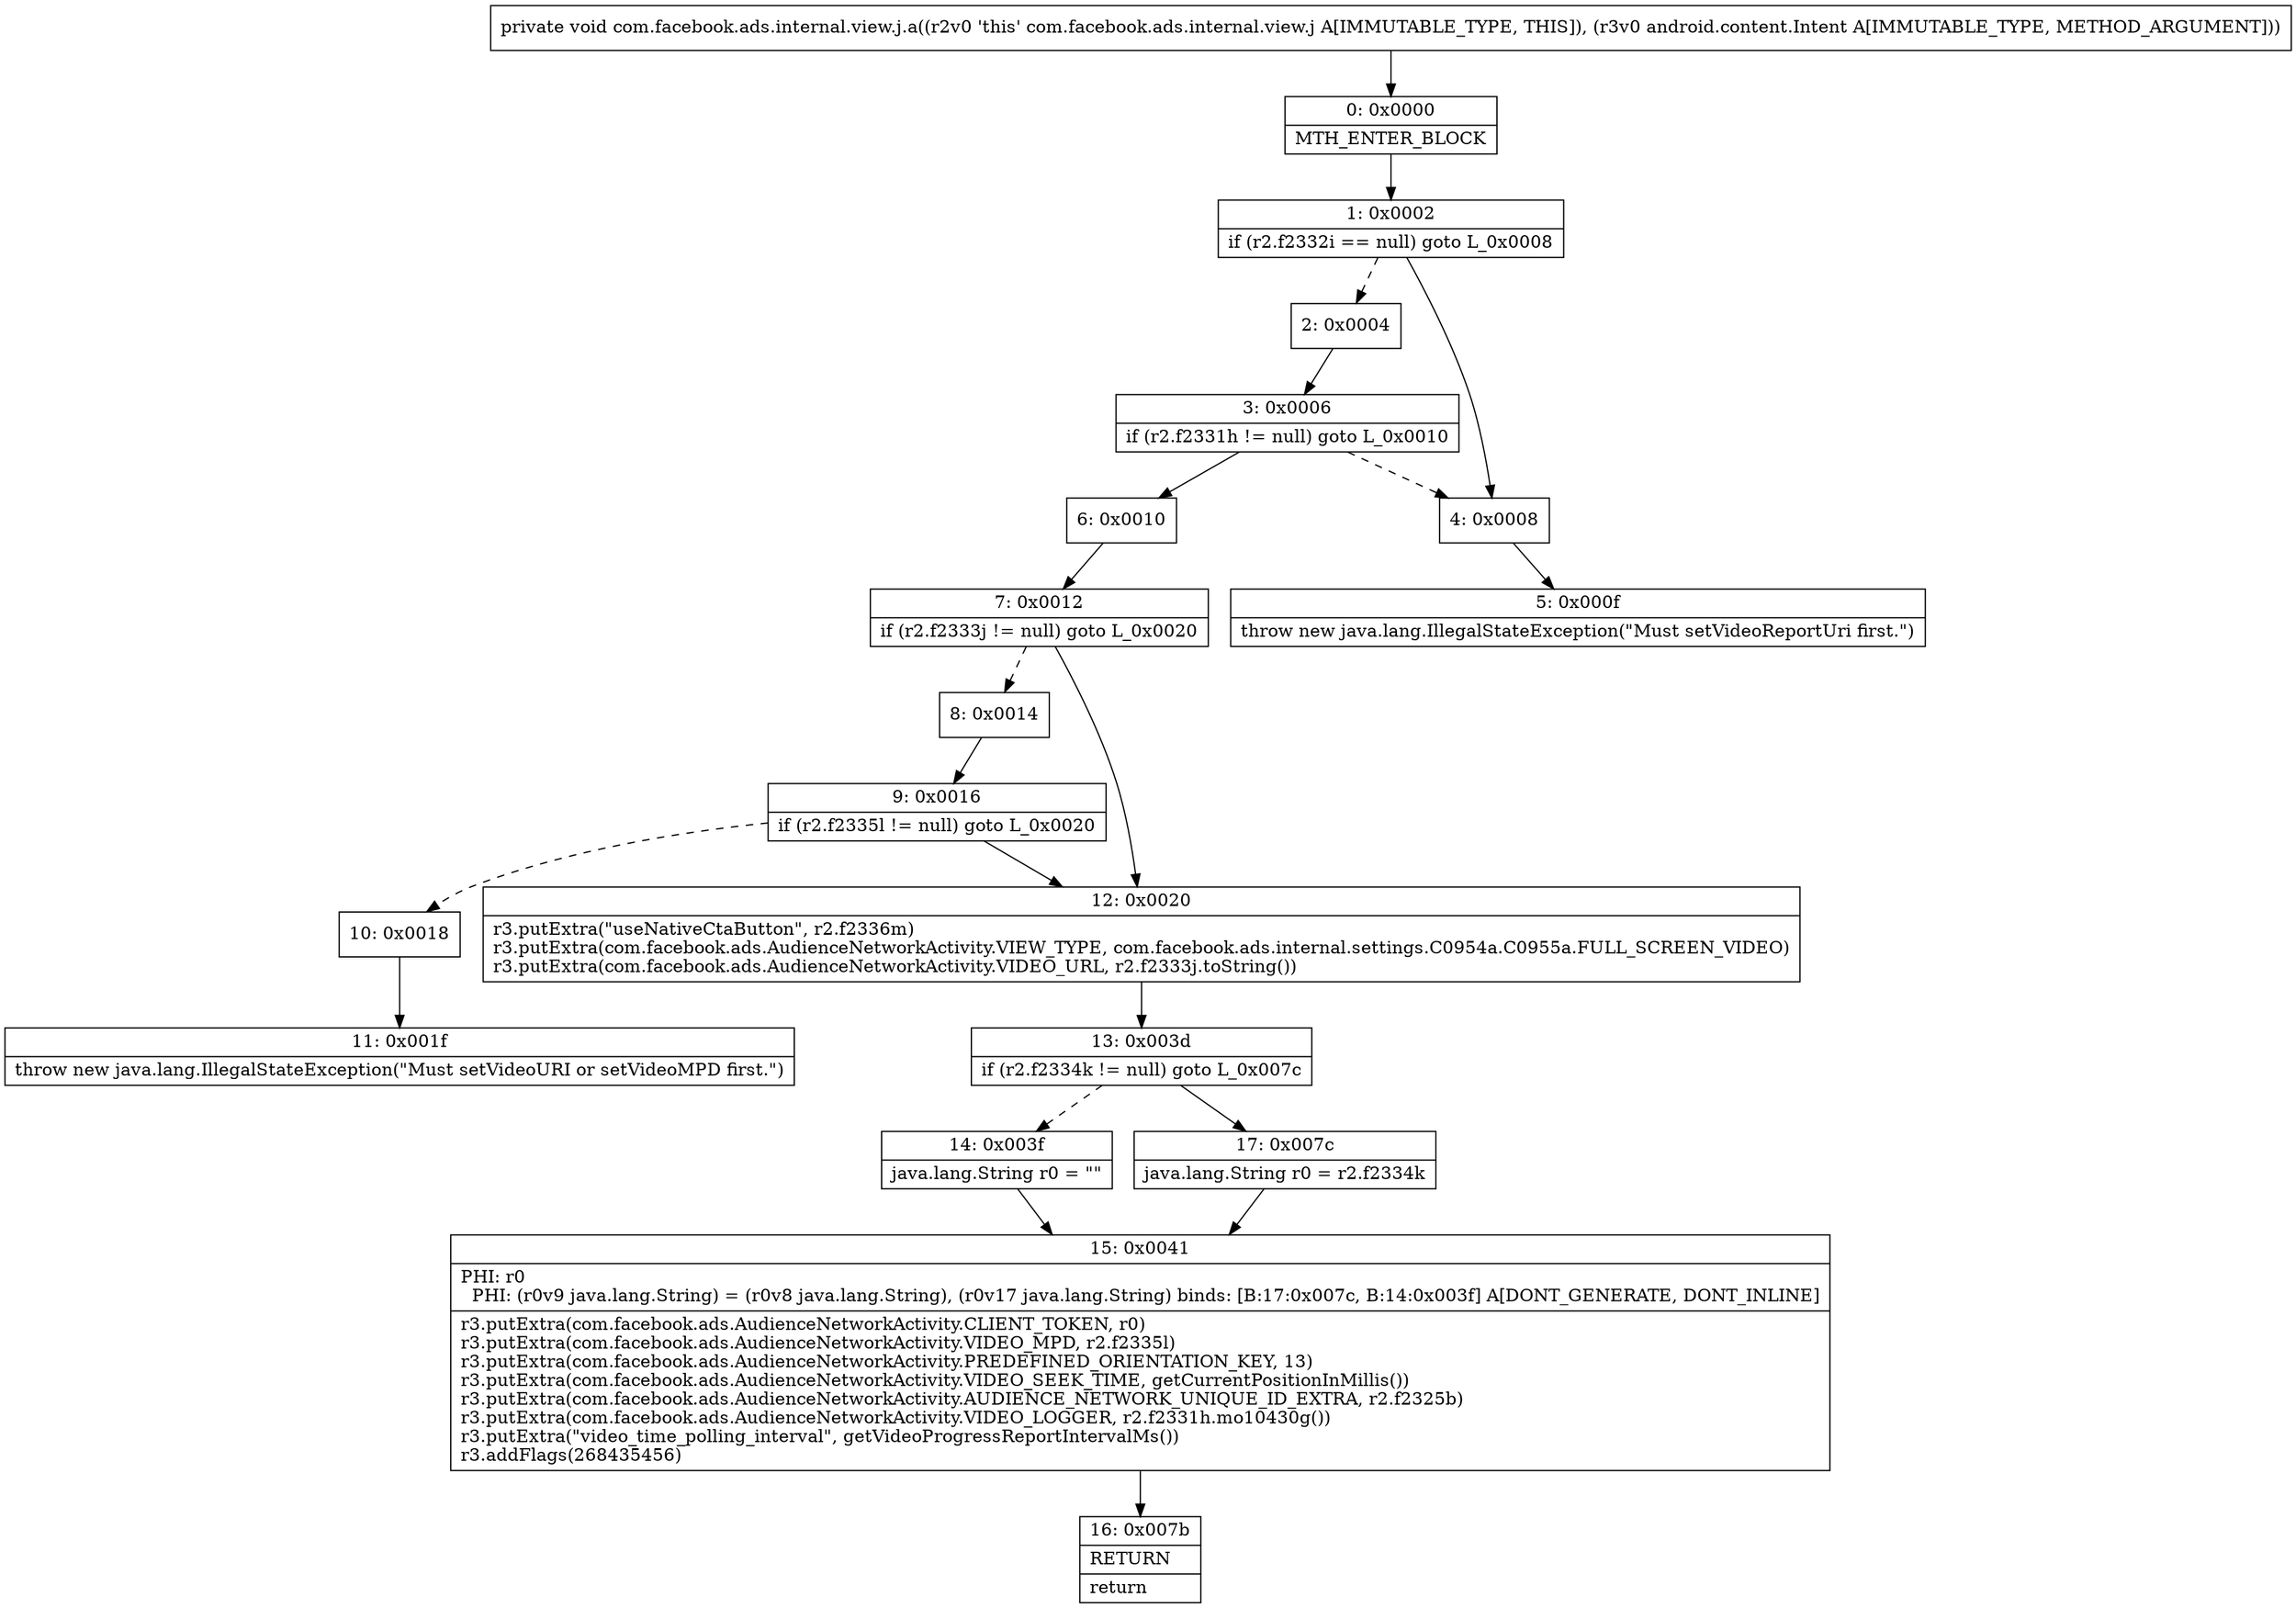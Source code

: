 digraph "CFG forcom.facebook.ads.internal.view.j.a(Landroid\/content\/Intent;)V" {
Node_0 [shape=record,label="{0\:\ 0x0000|MTH_ENTER_BLOCK\l}"];
Node_1 [shape=record,label="{1\:\ 0x0002|if (r2.f2332i == null) goto L_0x0008\l}"];
Node_2 [shape=record,label="{2\:\ 0x0004}"];
Node_3 [shape=record,label="{3\:\ 0x0006|if (r2.f2331h != null) goto L_0x0010\l}"];
Node_4 [shape=record,label="{4\:\ 0x0008}"];
Node_5 [shape=record,label="{5\:\ 0x000f|throw new java.lang.IllegalStateException(\"Must setVideoReportUri first.\")\l}"];
Node_6 [shape=record,label="{6\:\ 0x0010}"];
Node_7 [shape=record,label="{7\:\ 0x0012|if (r2.f2333j != null) goto L_0x0020\l}"];
Node_8 [shape=record,label="{8\:\ 0x0014}"];
Node_9 [shape=record,label="{9\:\ 0x0016|if (r2.f2335l != null) goto L_0x0020\l}"];
Node_10 [shape=record,label="{10\:\ 0x0018}"];
Node_11 [shape=record,label="{11\:\ 0x001f|throw new java.lang.IllegalStateException(\"Must setVideoURI or setVideoMPD first.\")\l}"];
Node_12 [shape=record,label="{12\:\ 0x0020|r3.putExtra(\"useNativeCtaButton\", r2.f2336m)\lr3.putExtra(com.facebook.ads.AudienceNetworkActivity.VIEW_TYPE, com.facebook.ads.internal.settings.C0954a.C0955a.FULL_SCREEN_VIDEO)\lr3.putExtra(com.facebook.ads.AudienceNetworkActivity.VIDEO_URL, r2.f2333j.toString())\l}"];
Node_13 [shape=record,label="{13\:\ 0x003d|if (r2.f2334k != null) goto L_0x007c\l}"];
Node_14 [shape=record,label="{14\:\ 0x003f|java.lang.String r0 = \"\"\l}"];
Node_15 [shape=record,label="{15\:\ 0x0041|PHI: r0 \l  PHI: (r0v9 java.lang.String) = (r0v8 java.lang.String), (r0v17 java.lang.String) binds: [B:17:0x007c, B:14:0x003f] A[DONT_GENERATE, DONT_INLINE]\l|r3.putExtra(com.facebook.ads.AudienceNetworkActivity.CLIENT_TOKEN, r0)\lr3.putExtra(com.facebook.ads.AudienceNetworkActivity.VIDEO_MPD, r2.f2335l)\lr3.putExtra(com.facebook.ads.AudienceNetworkActivity.PREDEFINED_ORIENTATION_KEY, 13)\lr3.putExtra(com.facebook.ads.AudienceNetworkActivity.VIDEO_SEEK_TIME, getCurrentPositionInMillis())\lr3.putExtra(com.facebook.ads.AudienceNetworkActivity.AUDIENCE_NETWORK_UNIQUE_ID_EXTRA, r2.f2325b)\lr3.putExtra(com.facebook.ads.AudienceNetworkActivity.VIDEO_LOGGER, r2.f2331h.mo10430g())\lr3.putExtra(\"video_time_polling_interval\", getVideoProgressReportIntervalMs())\lr3.addFlags(268435456)\l}"];
Node_16 [shape=record,label="{16\:\ 0x007b|RETURN\l|return\l}"];
Node_17 [shape=record,label="{17\:\ 0x007c|java.lang.String r0 = r2.f2334k\l}"];
MethodNode[shape=record,label="{private void com.facebook.ads.internal.view.j.a((r2v0 'this' com.facebook.ads.internal.view.j A[IMMUTABLE_TYPE, THIS]), (r3v0 android.content.Intent A[IMMUTABLE_TYPE, METHOD_ARGUMENT])) }"];
MethodNode -> Node_0;
Node_0 -> Node_1;
Node_1 -> Node_2[style=dashed];
Node_1 -> Node_4;
Node_2 -> Node_3;
Node_3 -> Node_4[style=dashed];
Node_3 -> Node_6;
Node_4 -> Node_5;
Node_6 -> Node_7;
Node_7 -> Node_8[style=dashed];
Node_7 -> Node_12;
Node_8 -> Node_9;
Node_9 -> Node_10[style=dashed];
Node_9 -> Node_12;
Node_10 -> Node_11;
Node_12 -> Node_13;
Node_13 -> Node_14[style=dashed];
Node_13 -> Node_17;
Node_14 -> Node_15;
Node_15 -> Node_16;
Node_17 -> Node_15;
}

